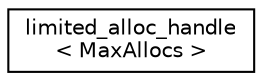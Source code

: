 digraph "Graphical Class Hierarchy"
{
  edge [fontname="Helvetica",fontsize="10",labelfontname="Helvetica",labelfontsize="10"];
  node [fontname="Helvetica",fontsize="10",shape=record];
  rankdir="LR";
  Node0 [label="limited_alloc_handle\l\< MaxAllocs \>",height=0.2,width=0.4,color="black", fillcolor="white", style="filled",URL="$structlimited__alloc__handle.html"];
}
